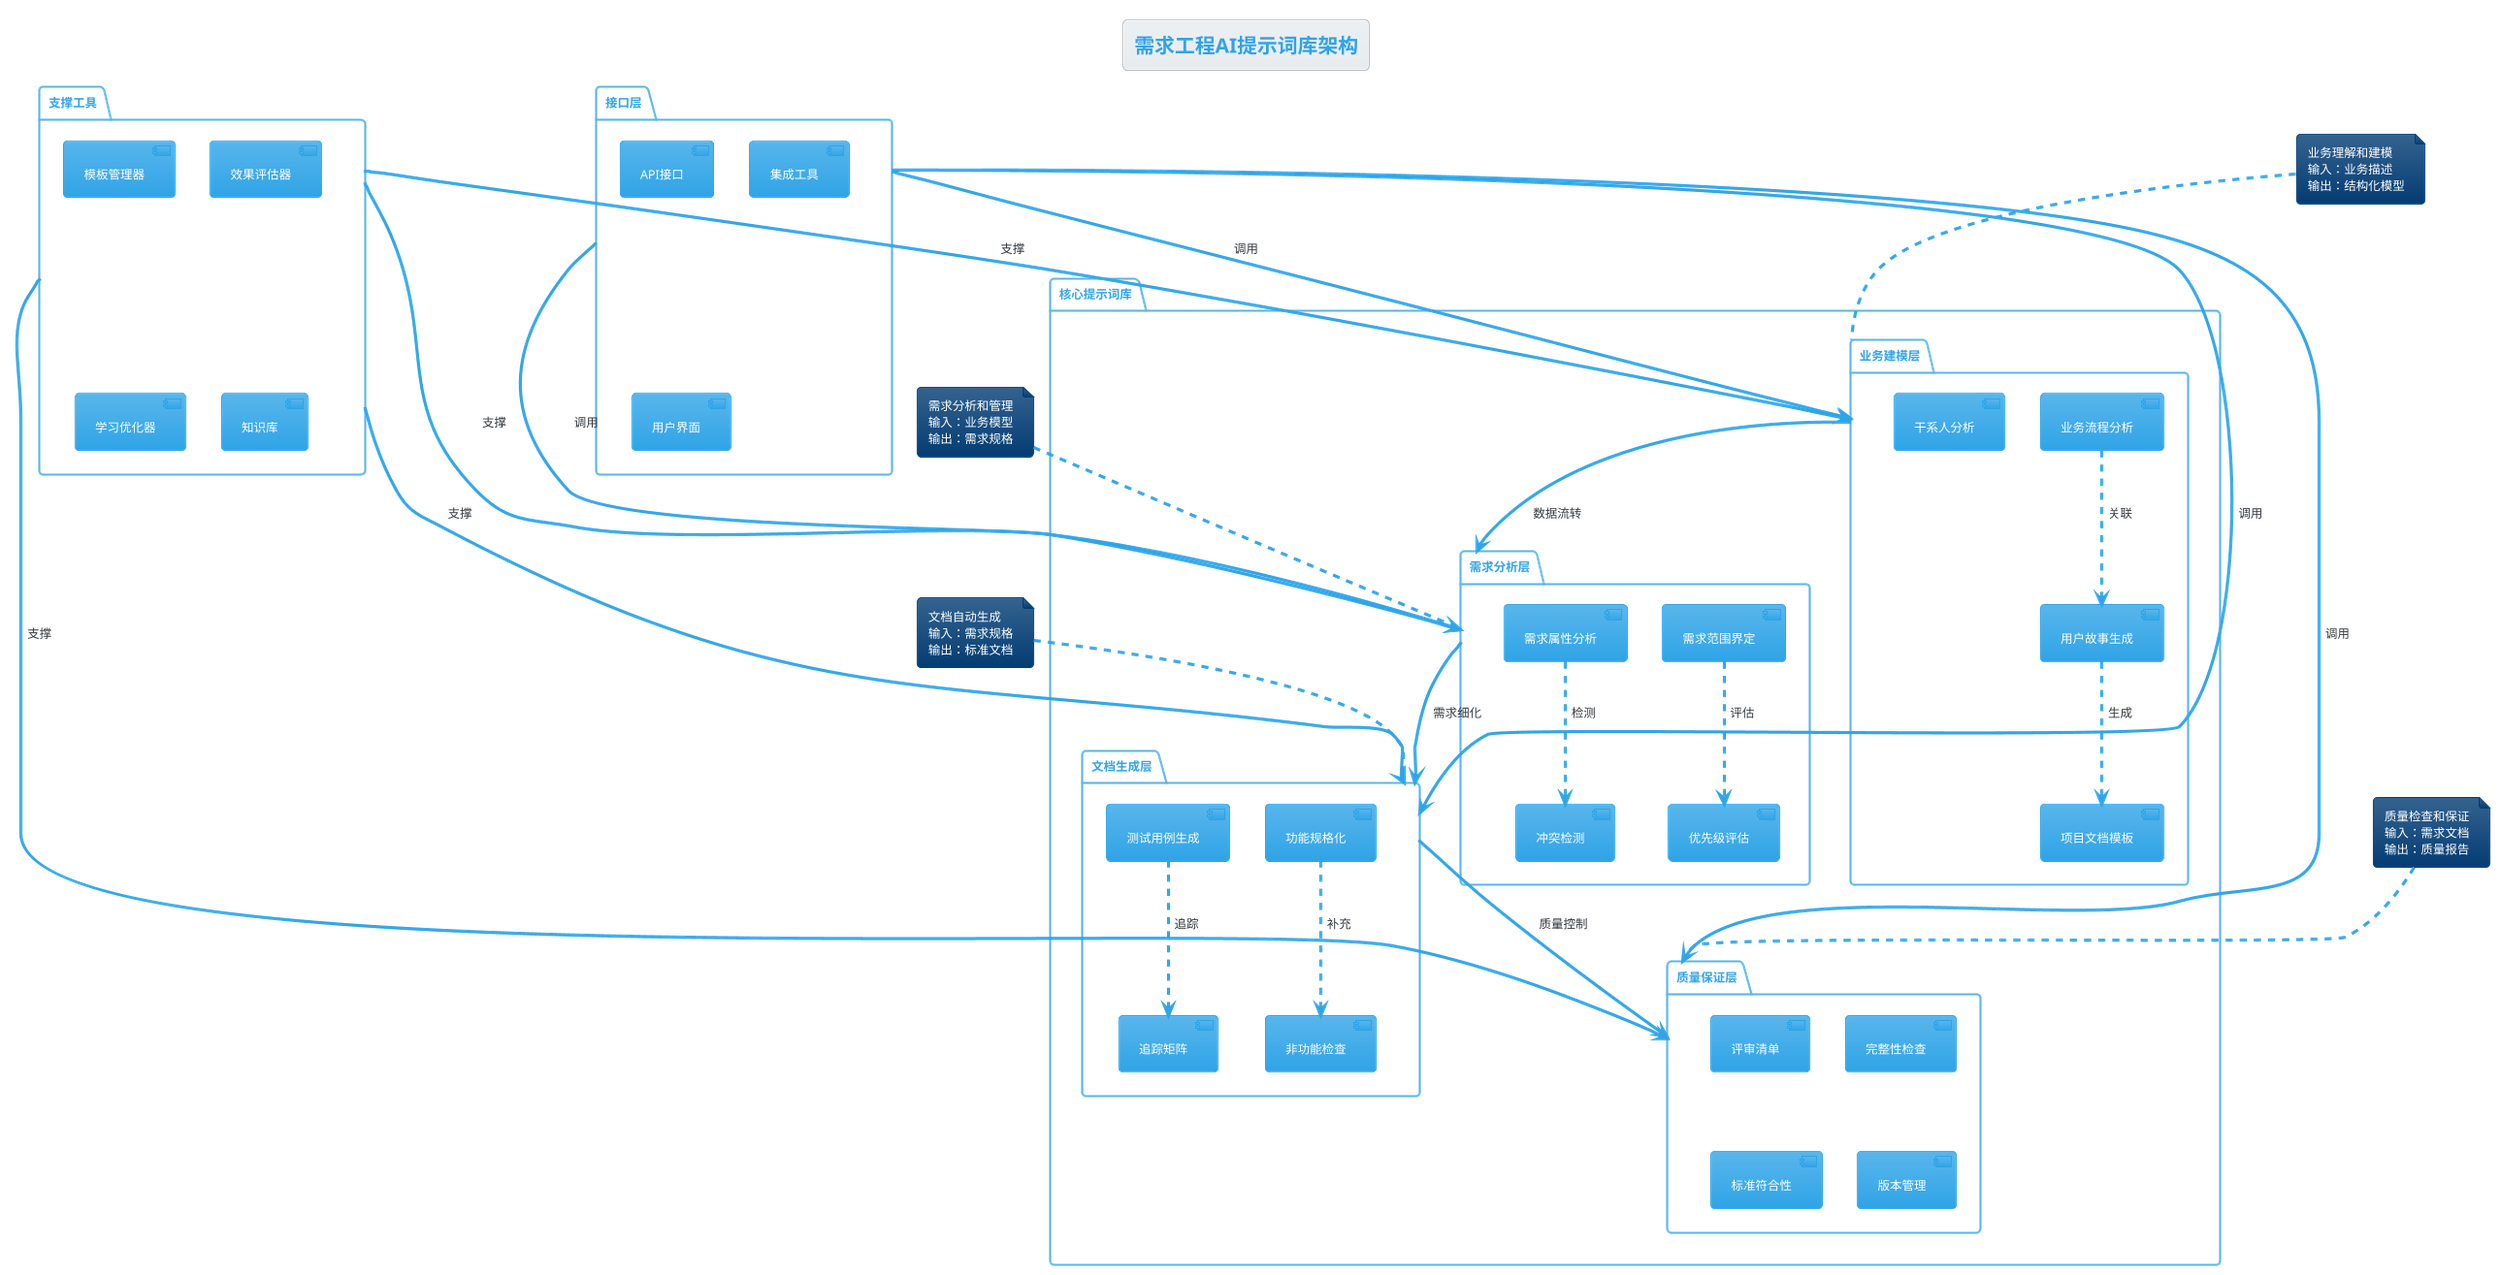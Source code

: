 
@startuml
!theme cerulean

title 需求工程AI提示词库架构

package "核心提示词库" {
  package "业务建模层" as BM {
    [业务流程分析] as BPA
    [用户故事生成] as USG
    [项目文档模板] as PDT
    [干系人分析] as SHA
  }
  
  package "需求分析层" as RA {
    [需求范围界定] as RSC
    [优先级评估] as PRE
    [需求属性分析] as RAA
    [冲突检测] as COD
  }
  
  package "文档生成层" as DG {
    [功能规格化] as FSP
    [非功能检查] as NFC
    [测试用例生成] as TCG
    [追踪矩阵] as TRM
  }
  
  package "质量保证层" as QA {
    [评审清单] as RCL
    [完整性检查] as CTC
    [标准符合性] as SCM
    [版本管理] as VER
  }
}

package "支撑工具" as ST {
  [模板管理器] as TM
  [效果评估器] as EE
  [学习优化器] as LO
  [知识库] as KB
}

package "接口层" as IL {
  [API接口] as API
  [集成工具] as IT
  [用户界面] as UI
}

' 垂直关系
BM --> RA : 数据流转
RA --> DG : 需求细化
DG --> QA : 质量控制

' 水平支撑关系
ST --> BM : 支撑
ST --> RA : 支撑
ST --> DG : 支撑
ST --> QA : 支撑

' 接口关系
IL --> BM : 调用
IL --> RA : 调用
IL --> DG : 调用
IL --> QA : 调用

' 内部连接
BPA ..> USG : 关联
USG ..> PDT : 生成
RSC ..> PRE : 评估
RAA ..> COD : 检测
FSP ..> NFC : 补充
TCG ..> TRM : 追踪

note top of BM
  业务理解和建模
  输入：业务描述
  输出：结构化模型
end note

note top of RA
  需求分析和管理
  输入：业务模型
  输出：需求规格
end note

note top of DG
  文档自动生成
  输入：需求规格
  输出：标准文档
end note

note top of QA
  质量检查和保证
  输入：需求文档
  输出：质量报告
end note

@enduml
